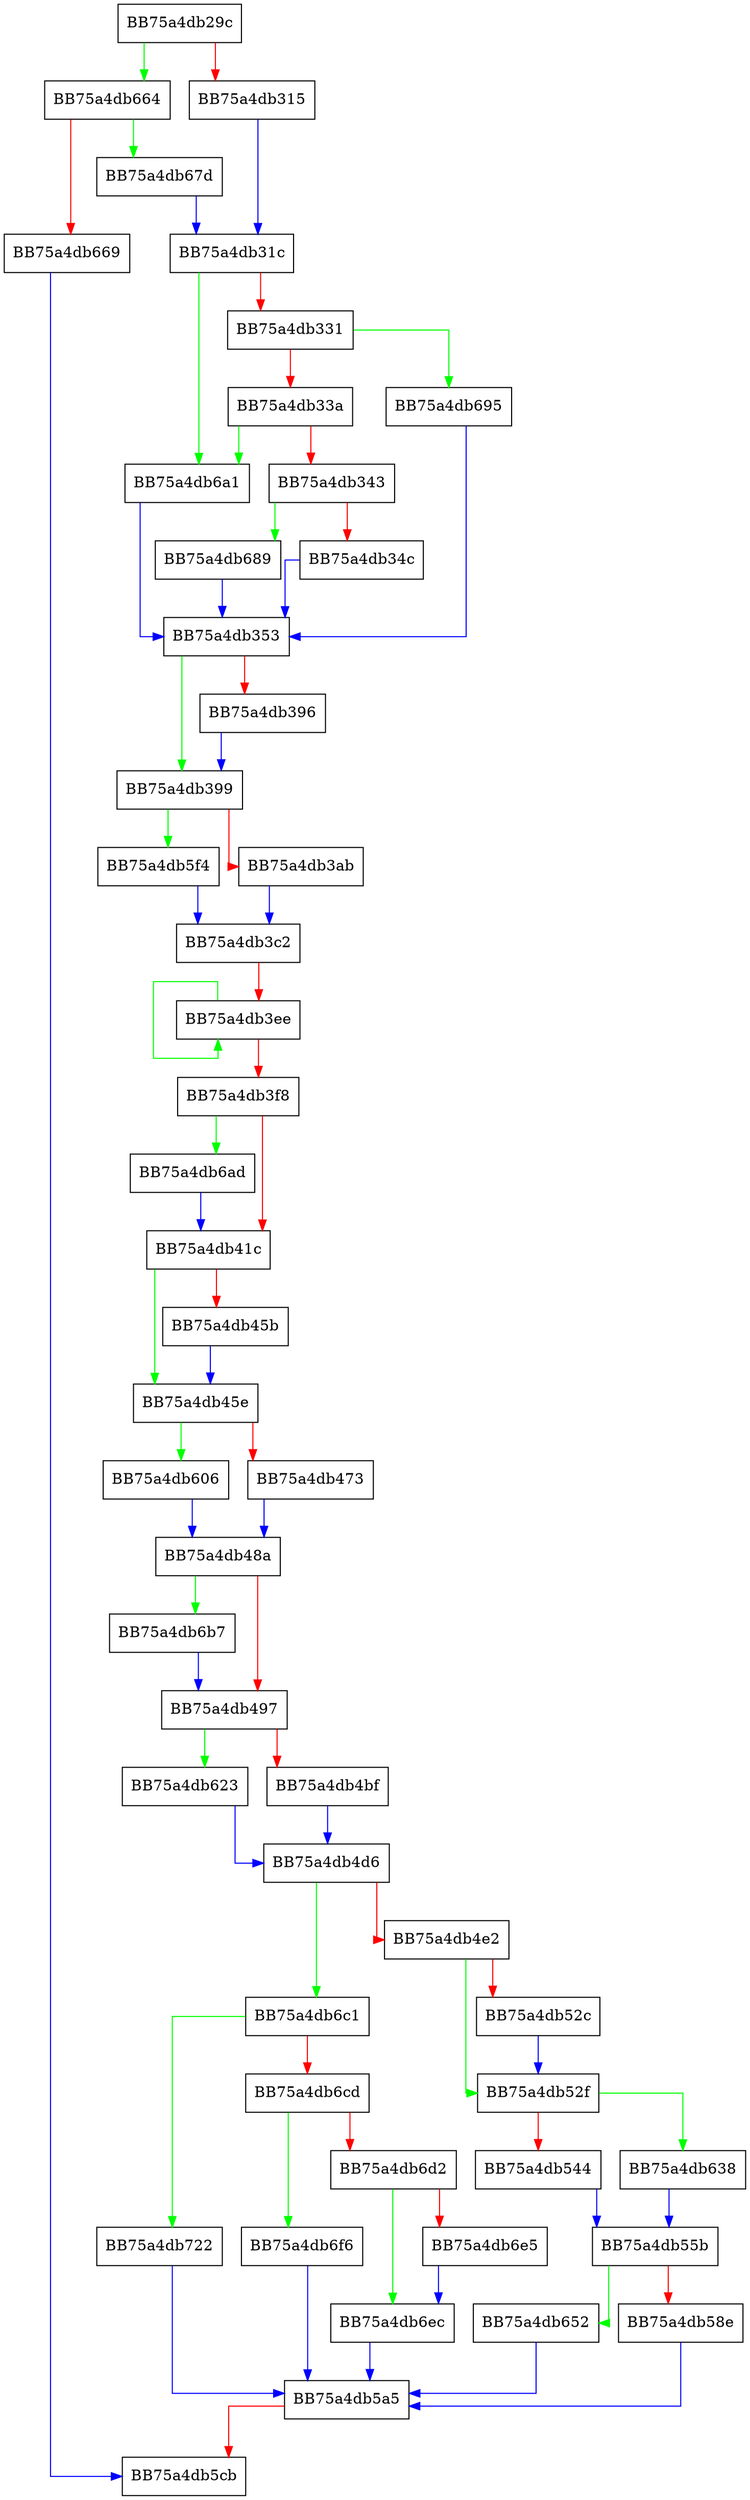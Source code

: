 digraph WriteToLog {
  node [shape="box"];
  graph [splines=ortho];
  BB75a4db29c -> BB75a4db664 [color="green"];
  BB75a4db29c -> BB75a4db315 [color="red"];
  BB75a4db315 -> BB75a4db31c [color="blue"];
  BB75a4db31c -> BB75a4db6a1 [color="green"];
  BB75a4db31c -> BB75a4db331 [color="red"];
  BB75a4db331 -> BB75a4db695 [color="green"];
  BB75a4db331 -> BB75a4db33a [color="red"];
  BB75a4db33a -> BB75a4db6a1 [color="green"];
  BB75a4db33a -> BB75a4db343 [color="red"];
  BB75a4db343 -> BB75a4db689 [color="green"];
  BB75a4db343 -> BB75a4db34c [color="red"];
  BB75a4db34c -> BB75a4db353 [color="blue"];
  BB75a4db353 -> BB75a4db399 [color="green"];
  BB75a4db353 -> BB75a4db396 [color="red"];
  BB75a4db396 -> BB75a4db399 [color="blue"];
  BB75a4db399 -> BB75a4db5f4 [color="green"];
  BB75a4db399 -> BB75a4db3ab [color="red"];
  BB75a4db3ab -> BB75a4db3c2 [color="blue"];
  BB75a4db3c2 -> BB75a4db3ee [color="red"];
  BB75a4db3ee -> BB75a4db3ee [color="green"];
  BB75a4db3ee -> BB75a4db3f8 [color="red"];
  BB75a4db3f8 -> BB75a4db6ad [color="green"];
  BB75a4db3f8 -> BB75a4db41c [color="red"];
  BB75a4db41c -> BB75a4db45e [color="green"];
  BB75a4db41c -> BB75a4db45b [color="red"];
  BB75a4db45b -> BB75a4db45e [color="blue"];
  BB75a4db45e -> BB75a4db606 [color="green"];
  BB75a4db45e -> BB75a4db473 [color="red"];
  BB75a4db473 -> BB75a4db48a [color="blue"];
  BB75a4db48a -> BB75a4db6b7 [color="green"];
  BB75a4db48a -> BB75a4db497 [color="red"];
  BB75a4db497 -> BB75a4db623 [color="green"];
  BB75a4db497 -> BB75a4db4bf [color="red"];
  BB75a4db4bf -> BB75a4db4d6 [color="blue"];
  BB75a4db4d6 -> BB75a4db6c1 [color="green"];
  BB75a4db4d6 -> BB75a4db4e2 [color="red"];
  BB75a4db4e2 -> BB75a4db52f [color="green"];
  BB75a4db4e2 -> BB75a4db52c [color="red"];
  BB75a4db52c -> BB75a4db52f [color="blue"];
  BB75a4db52f -> BB75a4db638 [color="green"];
  BB75a4db52f -> BB75a4db544 [color="red"];
  BB75a4db544 -> BB75a4db55b [color="blue"];
  BB75a4db55b -> BB75a4db652 [color="green"];
  BB75a4db55b -> BB75a4db58e [color="red"];
  BB75a4db58e -> BB75a4db5a5 [color="blue"];
  BB75a4db5a5 -> BB75a4db5cb [color="red"];
  BB75a4db5f4 -> BB75a4db3c2 [color="blue"];
  BB75a4db606 -> BB75a4db48a [color="blue"];
  BB75a4db623 -> BB75a4db4d6 [color="blue"];
  BB75a4db638 -> BB75a4db55b [color="blue"];
  BB75a4db652 -> BB75a4db5a5 [color="blue"];
  BB75a4db664 -> BB75a4db67d [color="green"];
  BB75a4db664 -> BB75a4db669 [color="red"];
  BB75a4db669 -> BB75a4db5cb [color="blue"];
  BB75a4db67d -> BB75a4db31c [color="blue"];
  BB75a4db689 -> BB75a4db353 [color="blue"];
  BB75a4db695 -> BB75a4db353 [color="blue"];
  BB75a4db6a1 -> BB75a4db353 [color="blue"];
  BB75a4db6ad -> BB75a4db41c [color="blue"];
  BB75a4db6b7 -> BB75a4db497 [color="blue"];
  BB75a4db6c1 -> BB75a4db722 [color="green"];
  BB75a4db6c1 -> BB75a4db6cd [color="red"];
  BB75a4db6cd -> BB75a4db6f6 [color="green"];
  BB75a4db6cd -> BB75a4db6d2 [color="red"];
  BB75a4db6d2 -> BB75a4db6ec [color="green"];
  BB75a4db6d2 -> BB75a4db6e5 [color="red"];
  BB75a4db6e5 -> BB75a4db6ec [color="blue"];
  BB75a4db6ec -> BB75a4db5a5 [color="blue"];
  BB75a4db6f6 -> BB75a4db5a5 [color="blue"];
  BB75a4db722 -> BB75a4db5a5 [color="blue"];
}